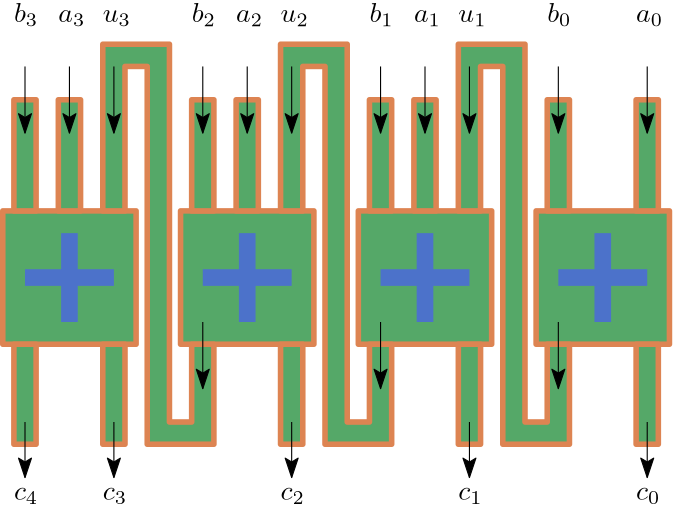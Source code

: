 <?xml version="1.0"?>
<!DOCTYPE ipe SYSTEM "ipe.dtd">
<ipe version="70212" creator="Ipe 7.2.13">
<info created="D:20210419230735" modified="D:20210419232424"/>
<ipestyle name="basic">
<symbol name="arrow/arc(spx)">
<path stroke="sym-stroke" fill="sym-stroke" pen="sym-pen">
0 0 m
-1 0.333 l
-1 -0.333 l
h
</path>
</symbol>
<symbol name="arrow/farc(spx)">
<path stroke="sym-stroke" fill="white" pen="sym-pen">
0 0 m
-1 0.333 l
-1 -0.333 l
h
</path>
</symbol>
<symbol name="arrow/ptarc(spx)">
<path stroke="sym-stroke" fill="sym-stroke" pen="sym-pen">
0 0 m
-1 0.333 l
-0.8 0 l
-1 -0.333 l
h
</path>
</symbol>
<symbol name="arrow/fptarc(spx)">
<path stroke="sym-stroke" fill="white" pen="sym-pen">
0 0 m
-1 0.333 l
-0.8 0 l
-1 -0.333 l
h
</path>
</symbol>
<symbol name="mark/circle(sx)" transformations="translations">
<path fill="sym-stroke">
0.6 0 0 0.6 0 0 e
0.4 0 0 0.4 0 0 e
</path>
</symbol>
<symbol name="mark/disk(sx)" transformations="translations">
<path fill="sym-stroke">
0.6 0 0 0.6 0 0 e
</path>
</symbol>
<symbol name="mark/fdisk(sfx)" transformations="translations">
<group>
<path fill="sym-fill">
0.5 0 0 0.5 0 0 e
</path>
<path fill="sym-stroke" fillrule="eofill">
0.6 0 0 0.6 0 0 e
0.4 0 0 0.4 0 0 e
</path>
</group>
</symbol>
<symbol name="mark/box(sx)" transformations="translations">
<path fill="sym-stroke" fillrule="eofill">
-0.6 -0.6 m
0.6 -0.6 l
0.6 0.6 l
-0.6 0.6 l
h
-0.4 -0.4 m
0.4 -0.4 l
0.4 0.4 l
-0.4 0.4 l
h
</path>
</symbol>
<symbol name="mark/square(sx)" transformations="translations">
<path fill="sym-stroke">
-0.6 -0.6 m
0.6 -0.6 l
0.6 0.6 l
-0.6 0.6 l
h
</path>
</symbol>
<symbol name="mark/fsquare(sfx)" transformations="translations">
<group>
<path fill="sym-fill">
-0.5 -0.5 m
0.5 -0.5 l
0.5 0.5 l
-0.5 0.5 l
h
</path>
<path fill="sym-stroke" fillrule="eofill">
-0.6 -0.6 m
0.6 -0.6 l
0.6 0.6 l
-0.6 0.6 l
h
-0.4 -0.4 m
0.4 -0.4 l
0.4 0.4 l
-0.4 0.4 l
h
</path>
</group>
</symbol>
<symbol name="mark/cross(sx)" transformations="translations">
<group>
<path fill="sym-stroke">
-0.43 -0.57 m
0.57 0.43 l
0.43 0.57 l
-0.57 -0.43 l
h
</path>
<path fill="sym-stroke">
-0.43 0.57 m
0.57 -0.43 l
0.43 -0.57 l
-0.57 0.43 l
h
</path>
</group>
</symbol>
<symbol name="arrow/fnormal(spx)">
<path stroke="sym-stroke" fill="white" pen="sym-pen">
0 0 m
-1 0.333 l
-1 -0.333 l
h
</path>
</symbol>
<symbol name="arrow/pointed(spx)">
<path stroke="sym-stroke" fill="sym-stroke" pen="sym-pen">
0 0 m
-1 0.333 l
-0.8 0 l
-1 -0.333 l
h
</path>
</symbol>
<symbol name="arrow/fpointed(spx)">
<path stroke="sym-stroke" fill="white" pen="sym-pen">
0 0 m
-1 0.333 l
-0.8 0 l
-1 -0.333 l
h
</path>
</symbol>
<symbol name="arrow/linear(spx)">
<path stroke="sym-stroke" pen="sym-pen">
-1 0.333 m
0 0 l
-1 -0.333 l
</path>
</symbol>
<symbol name="arrow/fdouble(spx)">
<path stroke="sym-stroke" fill="white" pen="sym-pen">
0 0 m
-1 0.333 l
-1 -0.333 l
h
-1 0 m
-2 0.333 l
-2 -0.333 l
h
</path>
</symbol>
<symbol name="arrow/double(spx)">
<path stroke="sym-stroke" fill="sym-stroke" pen="sym-pen">
0 0 m
-1 0.333 l
-1 -0.333 l
h
-1 0 m
-2 0.333 l
-2 -0.333 l
h
</path>
</symbol>
<pen name="heavier" value="0.8"/>
<pen name="fat" value="1.2"/>
<pen name="ultrafat" value="2"/>
<symbolsize name="large" value="5"/>
<symbolsize name="small" value="2"/>
<symbolsize name="tiny" value="1.1"/>
<arrowsize name="large" value="10"/>
<arrowsize name="small" value="5"/>
<arrowsize name="tiny" value="3"/>
<color name="sbblue" value="0.298 0.447 0.79"/>
<color name="sbgreen" value="0.333 0.658 0.407"/>
<color name="sborange" value="0.866 0.517 0.321"/>
<color name="sbred" value="0.768 0.305 0.321"/>
<color name="sbpurple" value="0.505 0.447 0.698"/>
<color name="red" value="1 0 0"/>
<color name="green" value="0 1 0"/>
<color name="blue" value="0 0 1"/>
<color name="yellow" value="1 1 0"/>
<color name="orange" value="1 0.647 0"/>
<color name="gold" value="1 0.843 0"/>
<color name="purple" value="0.627 0.125 0.941"/>
<color name="gray" value="0.745"/>
<color name="brown" value="0.647 0.165 0.165"/>
<color name="navy" value="0 0 0.502"/>
<color name="pink" value="1 0.753 0.796"/>
<color name="seagreen" value="0.18 0.545 0.341"/>
<color name="turquoise" value="0.251 0.878 0.816"/>
<color name="violet" value="0.933 0.51 0.933"/>
<color name="darkblue" value="0 0 0.545"/>
<color name="darkcyan" value="0 0.545 0.545"/>
<color name="darkgray" value="0.663"/>
<color name="verydarkgray" value="0.4"/>
<color name="darkgreen" value="0 0.392 0"/>
<color name="darkmagenta" value="0.545 0 0.545"/>
<color name="darkorange" value="1 0.549 0"/>
<color name="darkred" value="0.545 0 0"/>
<color name="lightblue" value="0.678 0.847 0.902"/>
<color name="lightcyan" value="0.878 1 1"/>
<color name="lightgray" value="0.827"/>
<color name="lightgreen" value="0.565 0.933 0.565"/>
<color name="lightyellow" value="1 1 0.878"/>
<dashstyle name="dashed" value="[4] 0"/>
<dashstyle name="dotted" value="[1 3] 0"/>
<dashstyle name="dash dotted" value="[4 2 1 2] 0"/>
<dashstyle name="dash dot dotted" value="[4 2 1 2 1 2] 0"/>
<textsize name="large" value="\large"/>
<textsize name="Large" value="\Large"/>
<textsize name="LARGE" value="\LARGE"/>
<textsize name="huge" value="\huge"/>
<textsize name="Huge" value="\Huge"/>
<textsize name="small" value="\small"/>
<textsize name="footnote" value="\footnotesize"/>
<textsize name="tiny" value="\tiny"/>
<textstyle name="center" begin="\begin{center}" end="\end{center}"/>
<textstyle name="itemize" begin="\begin{itemize}" end="\end{itemize}"/>
<textstyle name="item" begin="\begin{itemize}\item{}" end="\end{itemize}"/>
<gridsize name="4 pts" value="4"/>
<gridsize name="8 pts (~3 mm)" value="8"/>
<gridsize name="16 pts (~6 mm)" value="16"/>
<gridsize name="32 pts (~12 mm)" value="32"/>
<gridsize name="10 pts (~3.5 mm)" value="10"/>
<gridsize name="20 pts (~7 mm)" value="20"/>
<gridsize name="14 pts (~5 mm)" value="14"/>
<gridsize name="28 pts (~10 mm)" value="28"/>
<gridsize name="56 pts (~20 mm)" value="56"/>
<anglesize name="90 deg" value="90"/>
<anglesize name="60 deg" value="60"/>
<anglesize name="45 deg" value="45"/>
<anglesize name="30 deg" value="30"/>
<anglesize name="22.5 deg" value="22.5"/>
<opacity name="10%" value="0.1"/>
<opacity name="30%" value="0.3"/>
<opacity name="50%" value="0.5"/>
<opacity name="75%" value="0.75"/>
<tiling name="falling" angle="-60" step="4" width="1"/>
<tiling name="rising" angle="30" step="4" width="1"/>
</ipestyle>
<page>
<layer name="alpha"/>
<view layers="alpha" active="alpha"/>
<path layer="alpha" stroke="sborange" fill="sbgreen" pen="2">
112 752 m
112 704 l
160 704 l
160 752 l
h
</path>
<path stroke="sborange" fill="sbgreen" pen="2">
116 792 m
116 752 l
124 752 l
124 792 l
h
</path>
<path matrix="1 0 0 1 -4 0" stroke="sborange" fill="sbgreen" pen="2">
120 704 m
120 668 l
128 668 l
128 704 l
h
</path>
<path stroke="sborange" fill="sbgreen" pen="2">
148 704 m
148 668 l
156 668 l
156 704 l
h
</path>
<path stroke="sbblue" pen="6">
120 728 m
152 728 l
152 728 l
</path>
<path stroke="sbblue" pen="6">
136 744 m
136 712 l
</path>
<path matrix="1 0 0 1 64 0" stroke="sborange" fill="sbgreen" pen="2">
112 752 m
112 704 l
160 704 l
160 752 l
h
</path>
<path matrix="1 0 0 1 64 0" stroke="sborange" fill="sbgreen" pen="2">
116 792 m
116 752 l
124 752 l
124 792 l
h
</path>
<path matrix="1 0 0 1 64 0" stroke="sborange" fill="sbgreen" pen="2">
148 704 m
148 668 l
156 668 l
156 704 l
h
</path>
<path matrix="1 0 0 1 64 0" stroke="sbblue" pen="6">
120 728 m
152 728 l
152 728 l
</path>
<path matrix="1 0 0 1 64 0" stroke="sbblue" pen="6">
136 744 m
136 712 l
</path>
<path matrix="1 0 0 1 128 0" stroke="sborange" fill="sbgreen" pen="2">
112 752 m
112 704 l
160 704 l
160 752 l
h
</path>
<path matrix="1 0 0 1 128 0" stroke="sborange" fill="sbgreen" pen="2">
116 792 m
116 752 l
124 752 l
124 792 l
h
</path>
<path matrix="1 0 0 1 128 0" stroke="sborange" fill="sbgreen" pen="2">
148 704 m
148 668 l
156 668 l
156 704 l
h
</path>
<path matrix="1 0 0 1 128 0" stroke="sbblue" pen="6">
120 728 m
152 728 l
152 728 l
</path>
<path matrix="1 0 0 1 128 0" stroke="sbblue" pen="6">
136 744 m
136 712 l
</path>
<path matrix="1 0 0 1 192 0" stroke="sborange" fill="sbgreen" pen="2">
112 752 m
112 704 l
160 704 l
160 752 l
h
</path>
<path matrix="1 0 0 1 192 0" stroke="sborange" fill="sbgreen" pen="2">
116 792 m
116 752 l
124 752 l
124 792 l
h
</path>
<path matrix="1 0 0 1 196 0" stroke="sborange" fill="sbgreen" pen="2">
152 792 m
152 752 l
144 752 l
144 792 l
h
</path>
<path matrix="1 0 0 1 192 0" stroke="sborange" fill="sbgreen" pen="2">
148 704 m
148 668 l
156 668 l
156 704 l
h
</path>
<path matrix="1 0 0 1 192 0" stroke="sbblue" pen="6">
120 728 m
152 728 l
152 728 l
</path>
<path matrix="1 0 0 1 192 0" stroke="sbblue" pen="6">
136 744 m
136 712 l
</path>
<path stroke="sborange" fill="sbgreen" pen="2">
316 704 m
316 668 l
292 668 l
292 804 l
284 804 l
284 752 l
276 752 l
276 812 l
300 812 l
300 676 l
308 676 l
308 704 l
h
</path>
<path matrix="1 0 0 1 -64 0" stroke="sborange" fill="sbgreen" pen="2">
316 704 m
316 668 l
292 668 l
292 804 l
284 804 l
284 752 l
276 752 l
276 812 l
300 812 l
300 676 l
308 676 l
308 704 l
h
</path>
<path matrix="1 0 0 1 -128 0" stroke="sborange" fill="sbgreen" pen="2">
316 704 m
316 668 l
292 668 l
292 804 l
284 804 l
284 752 l
276 752 l
276 812 l
300 812 l
300 676 l
308 676 l
308 704 l
h
</path>
<path stroke="black" fill="sbgreen" arrow="ptarc/normal">
312 804 m
312 780 l
</path>
<path stroke="black" fill="sbgreen" arrow="ptarc/normal">
344 804 m
344 780 l
</path>
<path stroke="black" fill="sbgreen" arrow="ptarc/normal">
248 804 m
248 780 l
</path>
<path stroke="black" fill="sbgreen" arrow="ptarc/normal">
184 804 m
184 780 l
</path>
<path stroke="black" fill="sbgreen" arrow="ptarc/normal">
120 804 m
120 780 l
</path>
<path stroke="black" fill="sbgreen" arrow="ptarc/normal">
280 676 m
280 656 l
</path>
<path stroke="black" fill="sbgreen" arrow="ptarc/normal">
344 676 m
344 656 l
</path>
<path stroke="black" fill="sbgreen" arrow="ptarc/normal">
216 676 m
216 656 l
</path>
<path stroke="black" fill="sbgreen" arrow="ptarc/normal">
152 676 m
152 656 l
</path>
<path stroke="black" fill="sbgreen" arrow="ptarc/normal">
120 676 m
120 656 l
</path>
<path stroke="sborange" fill="sbgreen" pen="2">
132 792 m
132 752 l
140 752 l
140 792 l
h
</path>
<path stroke="sborange" fill="sbgreen" pen="2">
196 792 m
196 752 l
204 752 l
204 792 l
h
</path>
<path stroke="sborange" fill="sbgreen" pen="2">
260 792 m
260 752 l
268 752 l
268 792 l
h
</path>
<path stroke="black" fill="sbgreen" arrow="ptarc/normal">
200 804 m
200 780 l
</path>
<path stroke="black" fill="sbgreen" arrow="ptarc/normal">
136 804 m
136 780 l
</path>
<path stroke="black" fill="sbgreen" arrow="ptarc/normal">
264 804 m
264 780 l
</path>
<text matrix="1 0 0 1 12 4" transformations="translations" pos="120 816" stroke="black" type="label" width="9.736" height="4.294" depth="1.49" valign="baseline" style="math">a_3</text>
<text matrix="1 0 0 1 76 4" transformations="translations" pos="120 816" stroke="black" type="label" width="9.736" height="4.294" depth="1.49" valign="baseline" style="math">a_2</text>
<text matrix="1 0 0 1 140 4" transformations="translations" pos="120 816" stroke="black" type="label" width="9.736" height="4.294" depth="1.49" valign="baseline" style="math">a_1</text>
<text matrix="1 0 0 1 220 4" transformations="translations" pos="120 816" stroke="black" type="label" width="9.736" height="4.294" depth="1.49" valign="baseline" style="math">a_0</text>
<text matrix="1 0 0 1 -4 4" transformations="translations" pos="120 816" stroke="black" type="label" width="8.745" height="6.923" depth="1.49" valign="baseline" style="math">b_3</text>
<text matrix="1 0 0 1 188 4" transformations="translations" pos="120 816" stroke="black" type="label" width="8.745" height="6.923" depth="1.49" valign="baseline" style="math">b_0</text>
<text matrix="1 0 0 1 124 4" transformations="translations" pos="120 816" stroke="black" type="label" width="8.745" height="6.923" depth="1.49" valign="baseline" style="math">b_1</text>
<text matrix="1 0 0 1 60 4" transformations="translations" pos="120 816" stroke="black" type="label" width="8.745" height="6.923" depth="1.49" valign="baseline" style="math">b_2</text>
<text matrix="1 0 0 1 156 4" transformations="translations" pos="120 816" stroke="black" type="label" width="10.173" height="4.294" depth="1.49" valign="baseline" style="math">u_1</text>
<text matrix="1 0 0 1 92 4" transformations="translations" pos="120 816" stroke="black" type="label" width="10.173" height="4.294" depth="1.49" valign="baseline" style="math">u_2</text>
<text matrix="1 0 0 1 28 4" transformations="translations" pos="120 816" stroke="black" type="label" width="10.173" height="4.294" depth="1.49" valign="baseline" style="math">u_3</text>
<text matrix="1 0 0 1 156 -168" transformations="translations" pos="120 816" stroke="black" type="label" width="8.781" height="4.294" depth="1.49" valign="baseline" style="math">c_1</text>
<text matrix="1 0 0 1 92 -168" transformations="translations" pos="120 816" stroke="black" type="label" width="8.781" height="4.294" depth="1.49" valign="baseline" style="math">c_2</text>
<text matrix="1 0 0 1 28 -168" transformations="translations" pos="120 816" stroke="black" type="label" width="8.781" height="4.294" depth="1.49" valign="baseline" style="math">c_3</text>
<text matrix="1 0 0 1 -4 -168" transformations="translations" pos="120 816" stroke="black" type="label" width="8.781" height="4.294" depth="1.49" valign="baseline" style="math">c_4</text>
<text matrix="1 0 0 1 220 -168" transformations="translations" pos="120 816" stroke="black" type="label" width="8.781" height="4.294" depth="1.49" valign="baseline" style="math">c_0</text>
<path stroke="black" fill="sbgreen" arrow="ptarc/normal">
248 712 m
248 688 l
</path>
<path stroke="black" fill="sbgreen" arrow="ptarc/normal">
216 804 m
216 780 l
</path>
<path stroke="black" fill="sbgreen" arrow="ptarc/normal">
152 804 m
152 780 l
</path>
<path stroke="black" fill="sbgreen" arrow="ptarc/normal">
280 804 m
280 780 l
</path>
<path stroke="black" fill="sbgreen" arrow="ptarc/normal">
312 712 m
312 688 l
</path>
<path stroke="black" fill="sbgreen" arrow="ptarc/normal">
184 712 m
184 688 l
</path>
</page>
</ipe>
